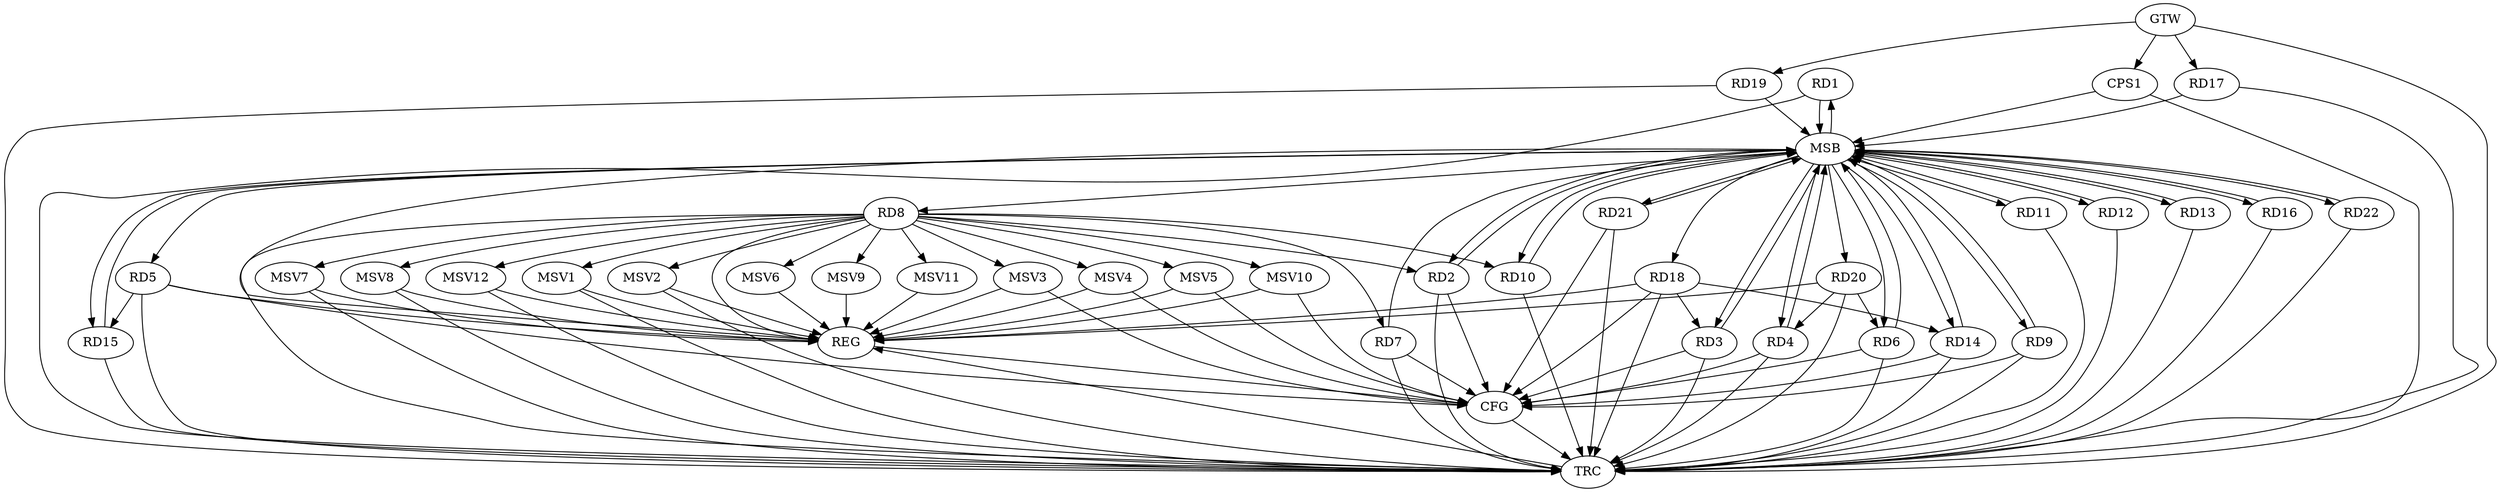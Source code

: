 strict digraph G {
  RD1 [ label="RD1" ];
  RD2 [ label="RD2" ];
  RD3 [ label="RD3" ];
  RD4 [ label="RD4" ];
  RD5 [ label="RD5" ];
  RD6 [ label="RD6" ];
  RD7 [ label="RD7" ];
  RD8 [ label="RD8" ];
  RD9 [ label="RD9" ];
  RD10 [ label="RD10" ];
  RD11 [ label="RD11" ];
  RD12 [ label="RD12" ];
  RD13 [ label="RD13" ];
  RD14 [ label="RD14" ];
  RD15 [ label="RD15" ];
  RD16 [ label="RD16" ];
  RD17 [ label="RD17" ];
  RD18 [ label="RD18" ];
  RD19 [ label="RD19" ];
  RD20 [ label="RD20" ];
  RD21 [ label="RD21" ];
  RD22 [ label="RD22" ];
  CPS1 [ label="CPS1" ];
  GTW [ label="GTW" ];
  REG [ label="REG" ];
  MSB [ label="MSB" ];
  CFG [ label="CFG" ];
  TRC [ label="TRC" ];
  MSV1 [ label="MSV1" ];
  MSV2 [ label="MSV2" ];
  MSV3 [ label="MSV3" ];
  MSV4 [ label="MSV4" ];
  MSV5 [ label="MSV5" ];
  MSV6 [ label="MSV6" ];
  MSV7 [ label="MSV7" ];
  MSV8 [ label="MSV8" ];
  MSV9 [ label="MSV9" ];
  MSV10 [ label="MSV10" ];
  MSV11 [ label="MSV11" ];
  MSV12 [ label="MSV12" ];
  RD8 -> RD2;
  RD18 -> RD3;
  RD20 -> RD4;
  RD5 -> RD15;
  RD20 -> RD6;
  RD8 -> RD7;
  RD8 -> RD10;
  RD18 -> RD14;
  GTW -> RD17;
  GTW -> RD19;
  GTW -> CPS1;
  RD5 -> REG;
  RD8 -> REG;
  RD18 -> REG;
  RD20 -> REG;
  RD1 -> MSB;
  MSB -> RD11;
  MSB -> REG;
  RD2 -> MSB;
  MSB -> RD4;
  MSB -> RD15;
  MSB -> RD18;
  RD3 -> MSB;
  MSB -> RD2;
  MSB -> RD6;
  RD4 -> MSB;
  MSB -> RD3;
  MSB -> RD12;
  RD6 -> MSB;
  RD7 -> MSB;
  RD9 -> MSB;
  RD10 -> MSB;
  RD11 -> MSB;
  RD12 -> MSB;
  MSB -> RD1;
  MSB -> RD9;
  RD13 -> MSB;
  MSB -> RD5;
  MSB -> RD14;
  RD14 -> MSB;
  MSB -> RD16;
  RD15 -> MSB;
  RD16 -> MSB;
  MSB -> RD21;
  RD17 -> MSB;
  MSB -> RD8;
  MSB -> RD13;
  MSB -> RD20;
  RD19 -> MSB;
  MSB -> RD22;
  RD21 -> MSB;
  RD22 -> MSB;
  MSB -> RD10;
  CPS1 -> MSB;
  RD6 -> CFG;
  RD2 -> CFG;
  RD14 -> CFG;
  RD9 -> CFG;
  RD3 -> CFG;
  RD7 -> CFG;
  RD18 -> CFG;
  RD4 -> CFG;
  RD5 -> CFG;
  RD21 -> CFG;
  REG -> CFG;
  RD1 -> TRC;
  RD2 -> TRC;
  RD3 -> TRC;
  RD4 -> TRC;
  RD5 -> TRC;
  RD6 -> TRC;
  RD7 -> TRC;
  RD8 -> TRC;
  RD9 -> TRC;
  RD10 -> TRC;
  RD11 -> TRC;
  RD12 -> TRC;
  RD13 -> TRC;
  RD14 -> TRC;
  RD15 -> TRC;
  RD16 -> TRC;
  RD17 -> TRC;
  RD18 -> TRC;
  RD19 -> TRC;
  RD20 -> TRC;
  RD21 -> TRC;
  RD22 -> TRC;
  CPS1 -> TRC;
  GTW -> TRC;
  CFG -> TRC;
  TRC -> REG;
  RD8 -> MSV1;
  MSV1 -> REG;
  MSV1 -> TRC;
  RD8 -> MSV2;
  RD8 -> MSV3;
  MSV2 -> REG;
  MSV2 -> TRC;
  MSV3 -> REG;
  MSV3 -> CFG;
  RD8 -> MSV4;
  MSV4 -> REG;
  MSV4 -> CFG;
  RD8 -> MSV5;
  RD8 -> MSV6;
  MSV5 -> REG;
  MSV5 -> CFG;
  MSV6 -> REG;
  RD8 -> MSV7;
  MSV7 -> REG;
  MSV7 -> TRC;
  RD8 -> MSV8;
  MSV8 -> REG;
  MSV8 -> TRC;
  RD8 -> MSV9;
  RD8 -> MSV10;
  MSV9 -> REG;
  MSV10 -> REG;
  MSV10 -> CFG;
  RD8 -> MSV11;
  RD8 -> MSV12;
  MSV11 -> REG;
  MSV12 -> REG;
  MSV12 -> TRC;
}
